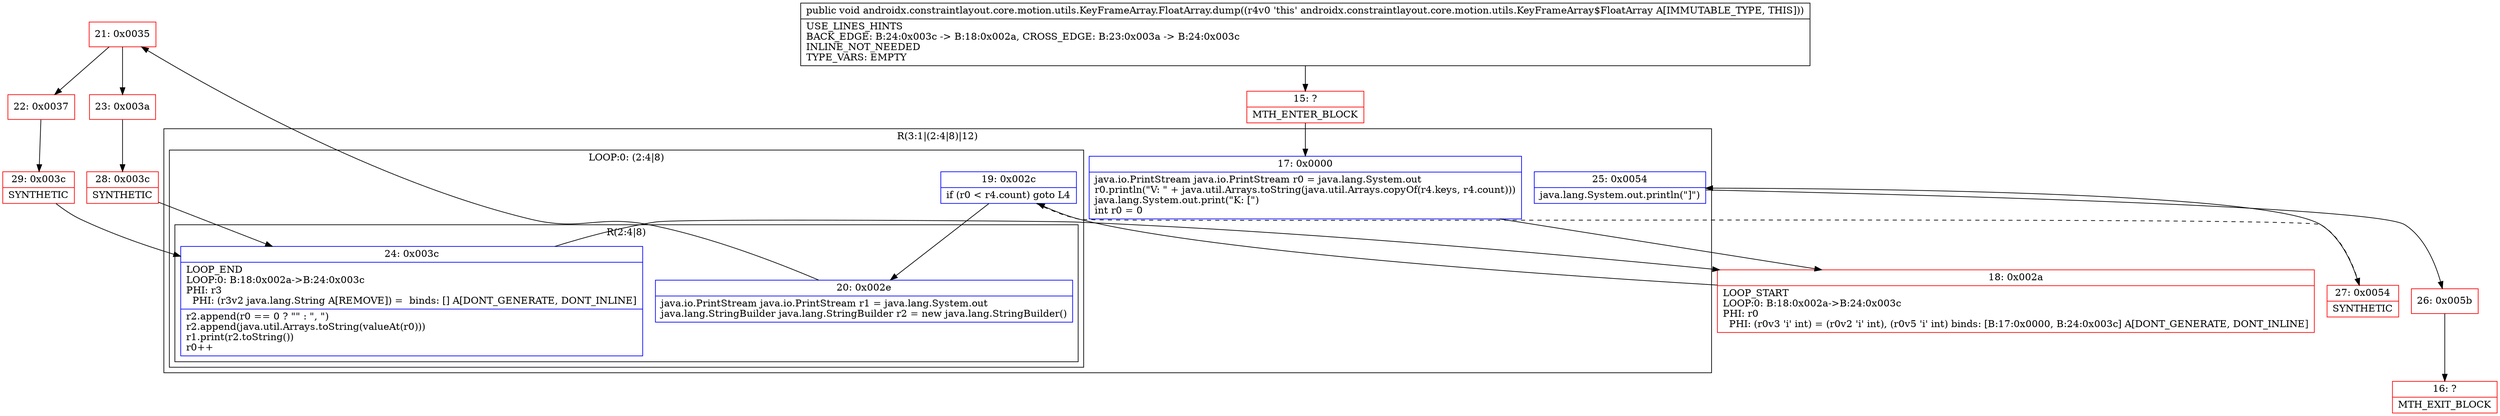 digraph "CFG forandroidx.constraintlayout.core.motion.utils.KeyFrameArray.FloatArray.dump()V" {
subgraph cluster_Region_1035033747 {
label = "R(3:1|(2:4|8)|12)";
node [shape=record,color=blue];
Node_17 [shape=record,label="{17\:\ 0x0000|java.io.PrintStream java.io.PrintStream r0 = java.lang.System.out\lr0.println(\"V: \" + java.util.Arrays.toString(java.util.Arrays.copyOf(r4.keys, r4.count)))\ljava.lang.System.out.print(\"K: [\")\lint r0 = 0\l}"];
subgraph cluster_LoopRegion_1423823040 {
label = "LOOP:0: (2:4|8)";
node [shape=record,color=blue];
Node_19 [shape=record,label="{19\:\ 0x002c|if (r0 \< r4.count) goto L4\l}"];
subgraph cluster_Region_496889093 {
label = "R(2:4|8)";
node [shape=record,color=blue];
Node_20 [shape=record,label="{20\:\ 0x002e|java.io.PrintStream java.io.PrintStream r1 = java.lang.System.out\ljava.lang.StringBuilder java.lang.StringBuilder r2 = new java.lang.StringBuilder()\l}"];
Node_24 [shape=record,label="{24\:\ 0x003c|LOOP_END\lLOOP:0: B:18:0x002a\-\>B:24:0x003c\lPHI: r3 \l  PHI: (r3v2 java.lang.String A[REMOVE]) =  binds: [] A[DONT_GENERATE, DONT_INLINE]\l|r2.append(r0 == 0 ? \"\" : \", \")\lr2.append(java.util.Arrays.toString(valueAt(r0)))\lr1.print(r2.toString())\lr0++\l}"];
}
}
Node_25 [shape=record,label="{25\:\ 0x0054|java.lang.System.out.println(\"]\")\l}"];
}
Node_15 [shape=record,color=red,label="{15\:\ ?|MTH_ENTER_BLOCK\l}"];
Node_18 [shape=record,color=red,label="{18\:\ 0x002a|LOOP_START\lLOOP:0: B:18:0x002a\-\>B:24:0x003c\lPHI: r0 \l  PHI: (r0v3 'i' int) = (r0v2 'i' int), (r0v5 'i' int) binds: [B:17:0x0000, B:24:0x003c] A[DONT_GENERATE, DONT_INLINE]\l}"];
Node_21 [shape=record,color=red,label="{21\:\ 0x0035}"];
Node_22 [shape=record,color=red,label="{22\:\ 0x0037}"];
Node_29 [shape=record,color=red,label="{29\:\ 0x003c|SYNTHETIC\l}"];
Node_23 [shape=record,color=red,label="{23\:\ 0x003a}"];
Node_28 [shape=record,color=red,label="{28\:\ 0x003c|SYNTHETIC\l}"];
Node_27 [shape=record,color=red,label="{27\:\ 0x0054|SYNTHETIC\l}"];
Node_26 [shape=record,color=red,label="{26\:\ 0x005b}"];
Node_16 [shape=record,color=red,label="{16\:\ ?|MTH_EXIT_BLOCK\l}"];
MethodNode[shape=record,label="{public void androidx.constraintlayout.core.motion.utils.KeyFrameArray.FloatArray.dump((r4v0 'this' androidx.constraintlayout.core.motion.utils.KeyFrameArray$FloatArray A[IMMUTABLE_TYPE, THIS]))  | USE_LINES_HINTS\lBACK_EDGE: B:24:0x003c \-\> B:18:0x002a, CROSS_EDGE: B:23:0x003a \-\> B:24:0x003c\lINLINE_NOT_NEEDED\lTYPE_VARS: EMPTY\l}"];
MethodNode -> Node_15;Node_17 -> Node_18;
Node_19 -> Node_20;
Node_19 -> Node_27[style=dashed];
Node_20 -> Node_21;
Node_24 -> Node_18;
Node_25 -> Node_26;
Node_15 -> Node_17;
Node_18 -> Node_19;
Node_21 -> Node_22;
Node_21 -> Node_23;
Node_22 -> Node_29;
Node_29 -> Node_24;
Node_23 -> Node_28;
Node_28 -> Node_24;
Node_27 -> Node_25;
Node_26 -> Node_16;
}

